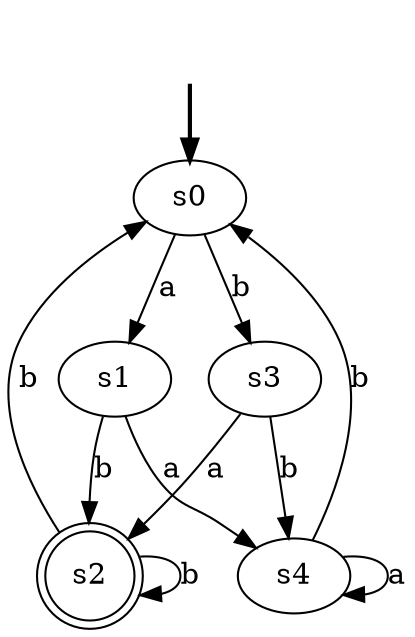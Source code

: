 digraph{
    fake [style=invisible]
    s0 [root=true]

    fake -> s0 [style=bold]

    s1
    s2 [shape=doublecircle]
    s3
    s4

    s0 -> s1 [label="a"]
    s0 -> s3 [label="b"]
    s1 -> s2 [label="b"]
    s1 -> s4 [label="a"]
    s2 -> s2 [label="b"]
    s2 -> s0 [label="b"]
    s3 -> s2 [label="a"]
    s3 -> s4 [label="b"]
    s4 -> s4 [label="a"]
    s4 -> s0 [label="b"]
}